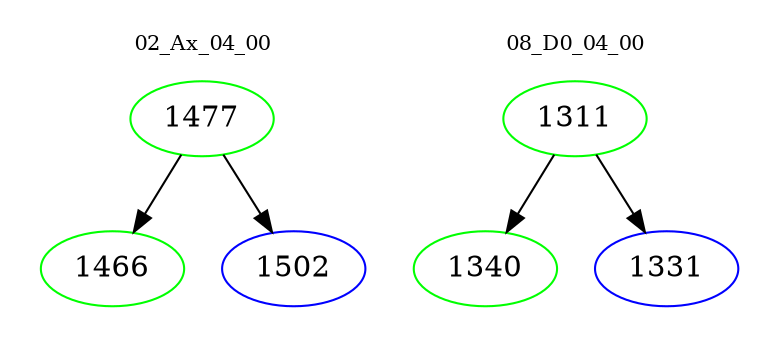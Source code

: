 digraph{
subgraph cluster_0 {
color = white
label = "02_Ax_04_00";
fontsize=10;
T0_1477 [label="1477", color="green"]
T0_1477 -> T0_1466 [color="black"]
T0_1466 [label="1466", color="green"]
T0_1477 -> T0_1502 [color="black"]
T0_1502 [label="1502", color="blue"]
}
subgraph cluster_1 {
color = white
label = "08_D0_04_00";
fontsize=10;
T1_1311 [label="1311", color="green"]
T1_1311 -> T1_1340 [color="black"]
T1_1340 [label="1340", color="green"]
T1_1311 -> T1_1331 [color="black"]
T1_1331 [label="1331", color="blue"]
}
}
